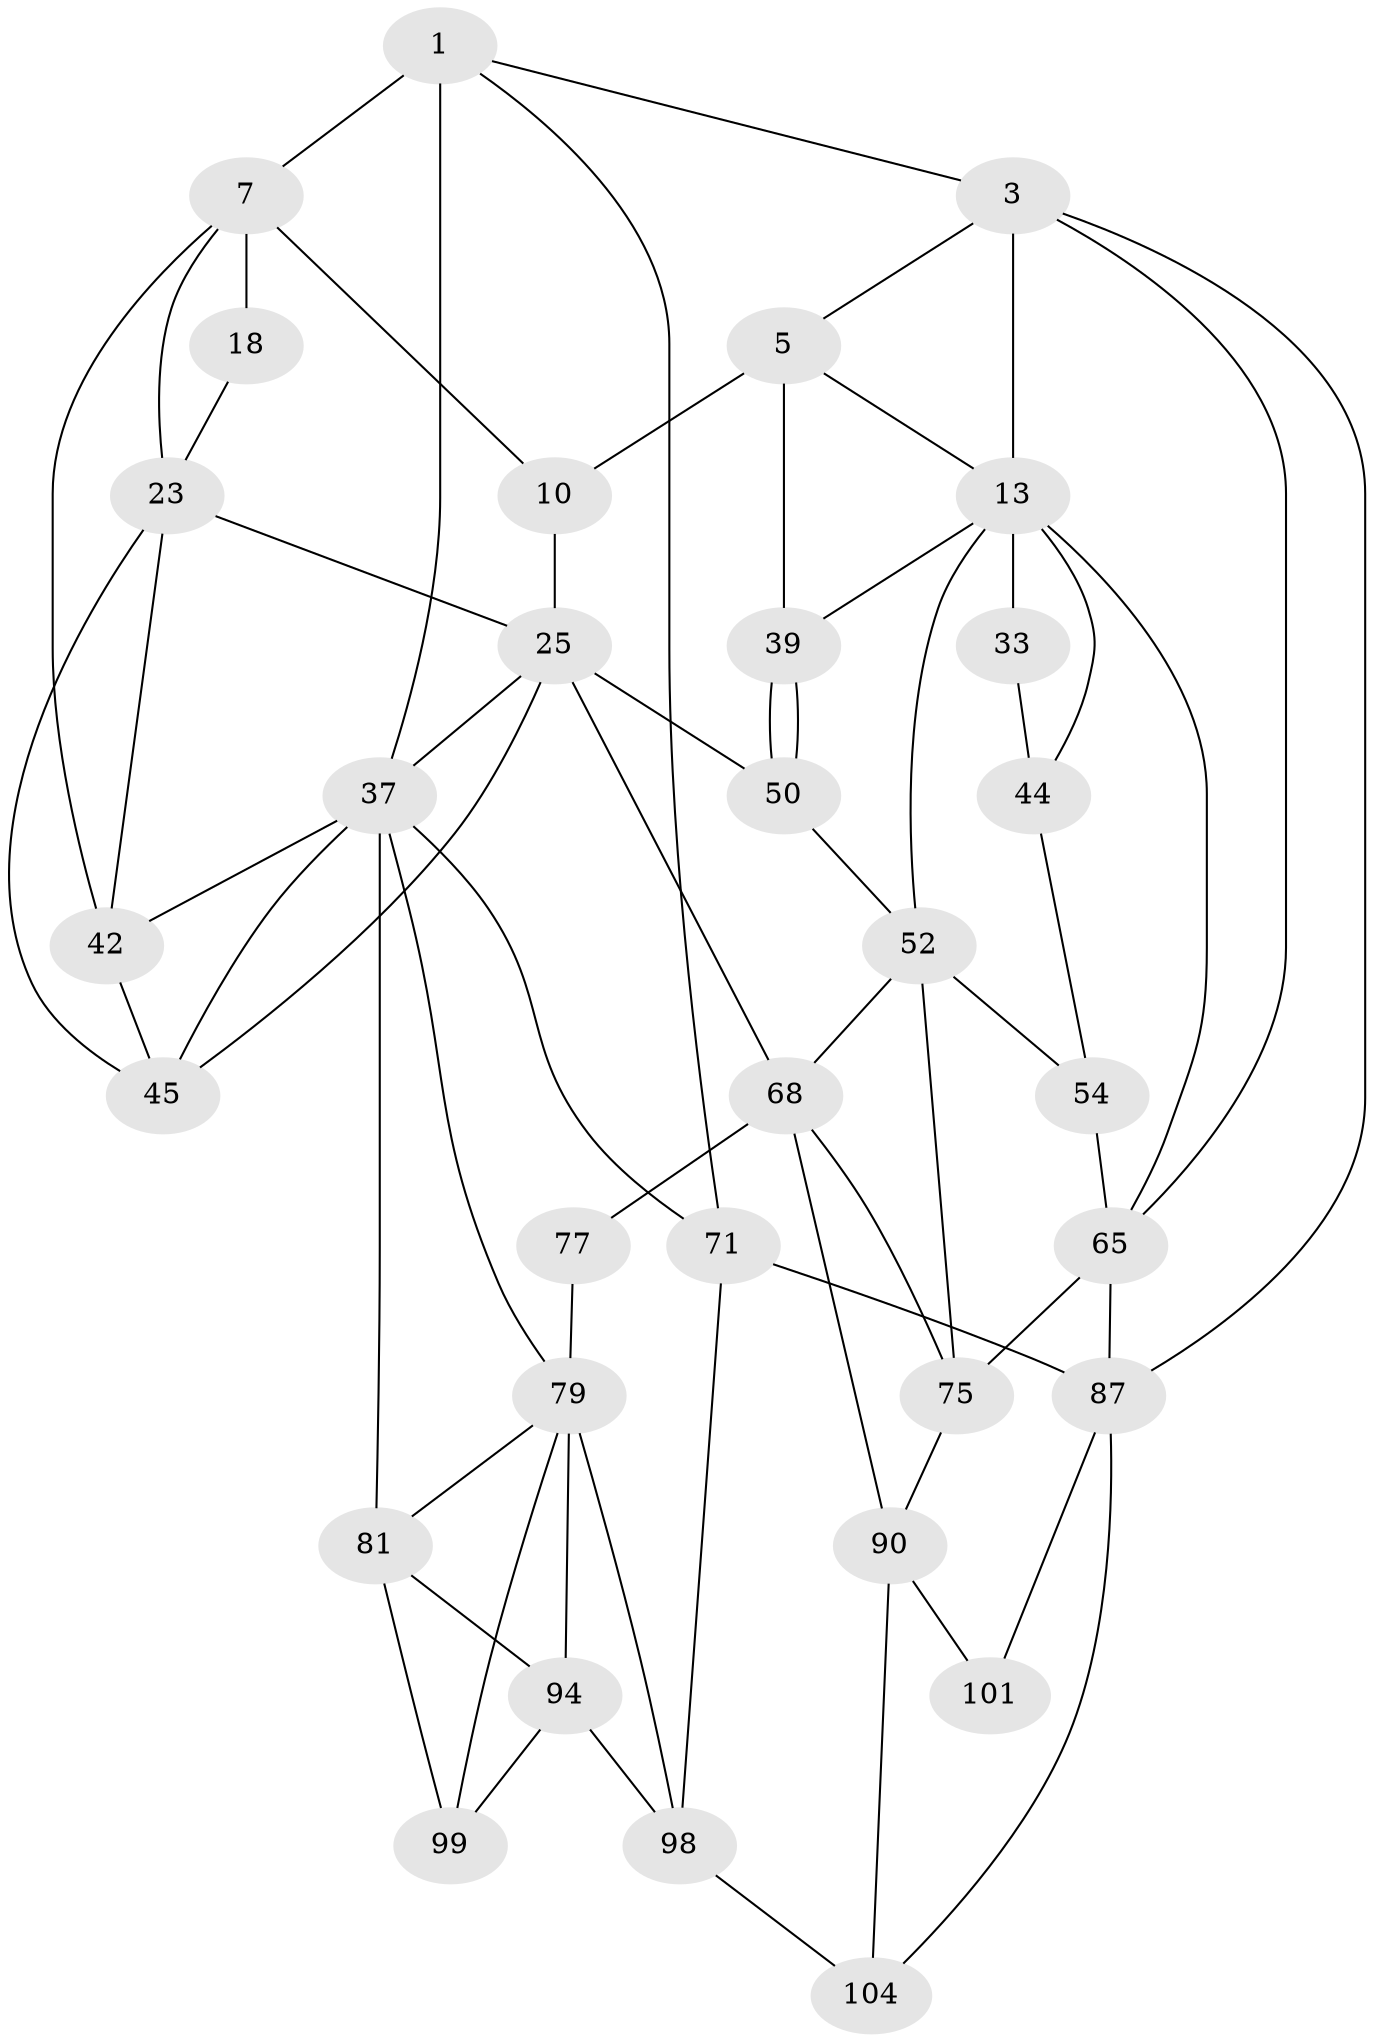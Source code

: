 // original degree distribution, {3: 0.01834862385321101, 6: 0.25688073394495414, 4: 0.28440366972477066, 5: 0.44036697247706424}
// Generated by graph-tools (version 1.1) at 2025/21/03/04/25 18:21:31]
// undirected, 32 vertices, 66 edges
graph export_dot {
graph [start="1"]
  node [color=gray90,style=filled];
  1 [pos="+0.7780163086756468+0",super="+2+6"];
  3 [pos="+0+0",super="+4+85"];
  5 [pos="+0.5665891997054051+0",super="+11"];
  7 [pos="+0.8010256613110879+0.03481472569337197",super="+8+17"];
  10 [pos="+0.5656048891320787+0",super="+26"];
  13 [pos="+0.3363821707061225+0.10722818749904516",super="+14+31"];
  18 [pos="+0.7489625413889957+0.1629980105882022",super="+19"];
  23 [pos="+0.6661368611961104+0.18386689339759046",super="+24+36"];
  25 [pos="+0.5918529205344044+0.19135871314186725",super="+47"];
  33 [pos="+0.25525592363411775+0.22897498972767383",super="+34"];
  37 [pos="+1+0.3184857628095486",super="+58+38"];
  39 [pos="+0.4661326189127843+0.23231553249717152"];
  42 [pos="+0.855856204719887+0.18890355732635045",super="+43"];
  44 [pos="+0.006019975351718225+0.3218229622658543",super="+51"];
  45 [pos="+0.7596240331602478+0.3126504111479553",super="+46"];
  50 [pos="+0.4430816238790125+0.35828199942666356"];
  52 [pos="+0.36981557131780407+0.35825115448516026",super="+53+55"];
  54 [pos="+0.27156719679814484+0.40524538679252237",super="+64"];
  65 [pos="+0.1265327361728031+0.5413626157072754",super="+66+86"];
  68 [pos="+0.5440378089195634+0.5474843586433876",super="+70+69"];
  71 [pos="+1+1"];
  75 [pos="+0.2367691048728021+0.6585116661972212",super="+89+76"];
  77 [pos="+0.6563859610658905+0.7226606585067198"];
  79 [pos="+0.7418583656103178+0.6879141830441978",super="+80+84"];
  81 [pos="+0.9419113935948454+0.7252346021213075",super="+82+93"];
  87 [pos="+0+0.7989343185769714",super="+102"];
  90 [pos="+0.30399791837768325+0.8121465226143544",super="+92+91"];
  94 [pos="+0.9082291970126612+0.9100619687576718",super="+95"];
  98 [pos="+0.7737969436950765+0.8971422027658361",super="+103"];
  99 [pos="+0.8375278947822405+0.7855930410621036"];
  101 [pos="+0.18699719887538807+0.8777757465075521",super="+106"];
  104 [pos="+0.5158423260823736+1"];
  1 -- 3;
  1 -- 71;
  1 -- 37 [weight=2];
  1 -- 7 [weight=2];
  3 -- 5;
  3 -- 13 [weight=2];
  3 -- 65;
  3 -- 87 [weight=2];
  5 -- 10 [weight=2];
  5 -- 13;
  5 -- 39;
  7 -- 10;
  7 -- 23;
  7 -- 18 [weight=3];
  7 -- 42;
  10 -- 25;
  13 -- 65;
  13 -- 44;
  13 -- 33 [weight=3];
  13 -- 52;
  13 -- 39;
  18 -- 23;
  23 -- 25;
  23 -- 45;
  23 -- 42;
  25 -- 50;
  25 -- 68 [weight=2];
  25 -- 37 [weight=2];
  25 -- 45;
  33 -- 44 [weight=2];
  37 -- 81 [weight=2];
  37 -- 71;
  37 -- 79;
  37 -- 42;
  37 -- 45;
  39 -- 50;
  39 -- 50;
  42 -- 45;
  44 -- 54;
  50 -- 52;
  52 -- 54 [weight=2];
  52 -- 68;
  52 -- 75;
  54 -- 65;
  65 -- 75;
  65 -- 87;
  68 -- 77 [weight=2];
  68 -- 90 [weight=2];
  68 -- 75;
  71 -- 87;
  71 -- 98;
  75 -- 90;
  77 -- 79;
  79 -- 98 [weight=2];
  79 -- 81;
  79 -- 99;
  79 -- 94;
  81 -- 99;
  81 -- 94 [weight=2];
  87 -- 101 [weight=2];
  87 -- 104;
  90 -- 104;
  90 -- 101 [weight=2];
  94 -- 98;
  94 -- 99;
  98 -- 104;
}
